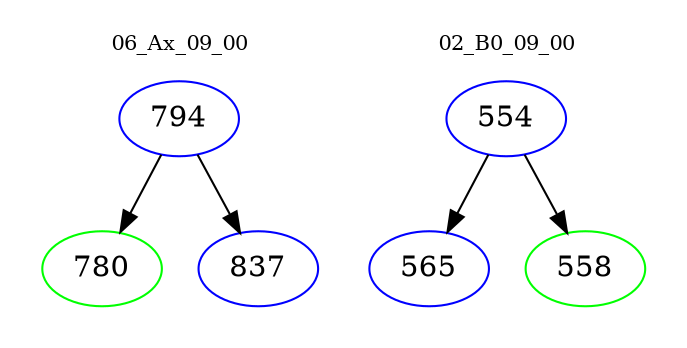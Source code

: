digraph{
subgraph cluster_0 {
color = white
label = "06_Ax_09_00";
fontsize=10;
T0_794 [label="794", color="blue"]
T0_794 -> T0_780 [color="black"]
T0_780 [label="780", color="green"]
T0_794 -> T0_837 [color="black"]
T0_837 [label="837", color="blue"]
}
subgraph cluster_1 {
color = white
label = "02_B0_09_00";
fontsize=10;
T1_554 [label="554", color="blue"]
T1_554 -> T1_565 [color="black"]
T1_565 [label="565", color="blue"]
T1_554 -> T1_558 [color="black"]
T1_558 [label="558", color="green"]
}
}
